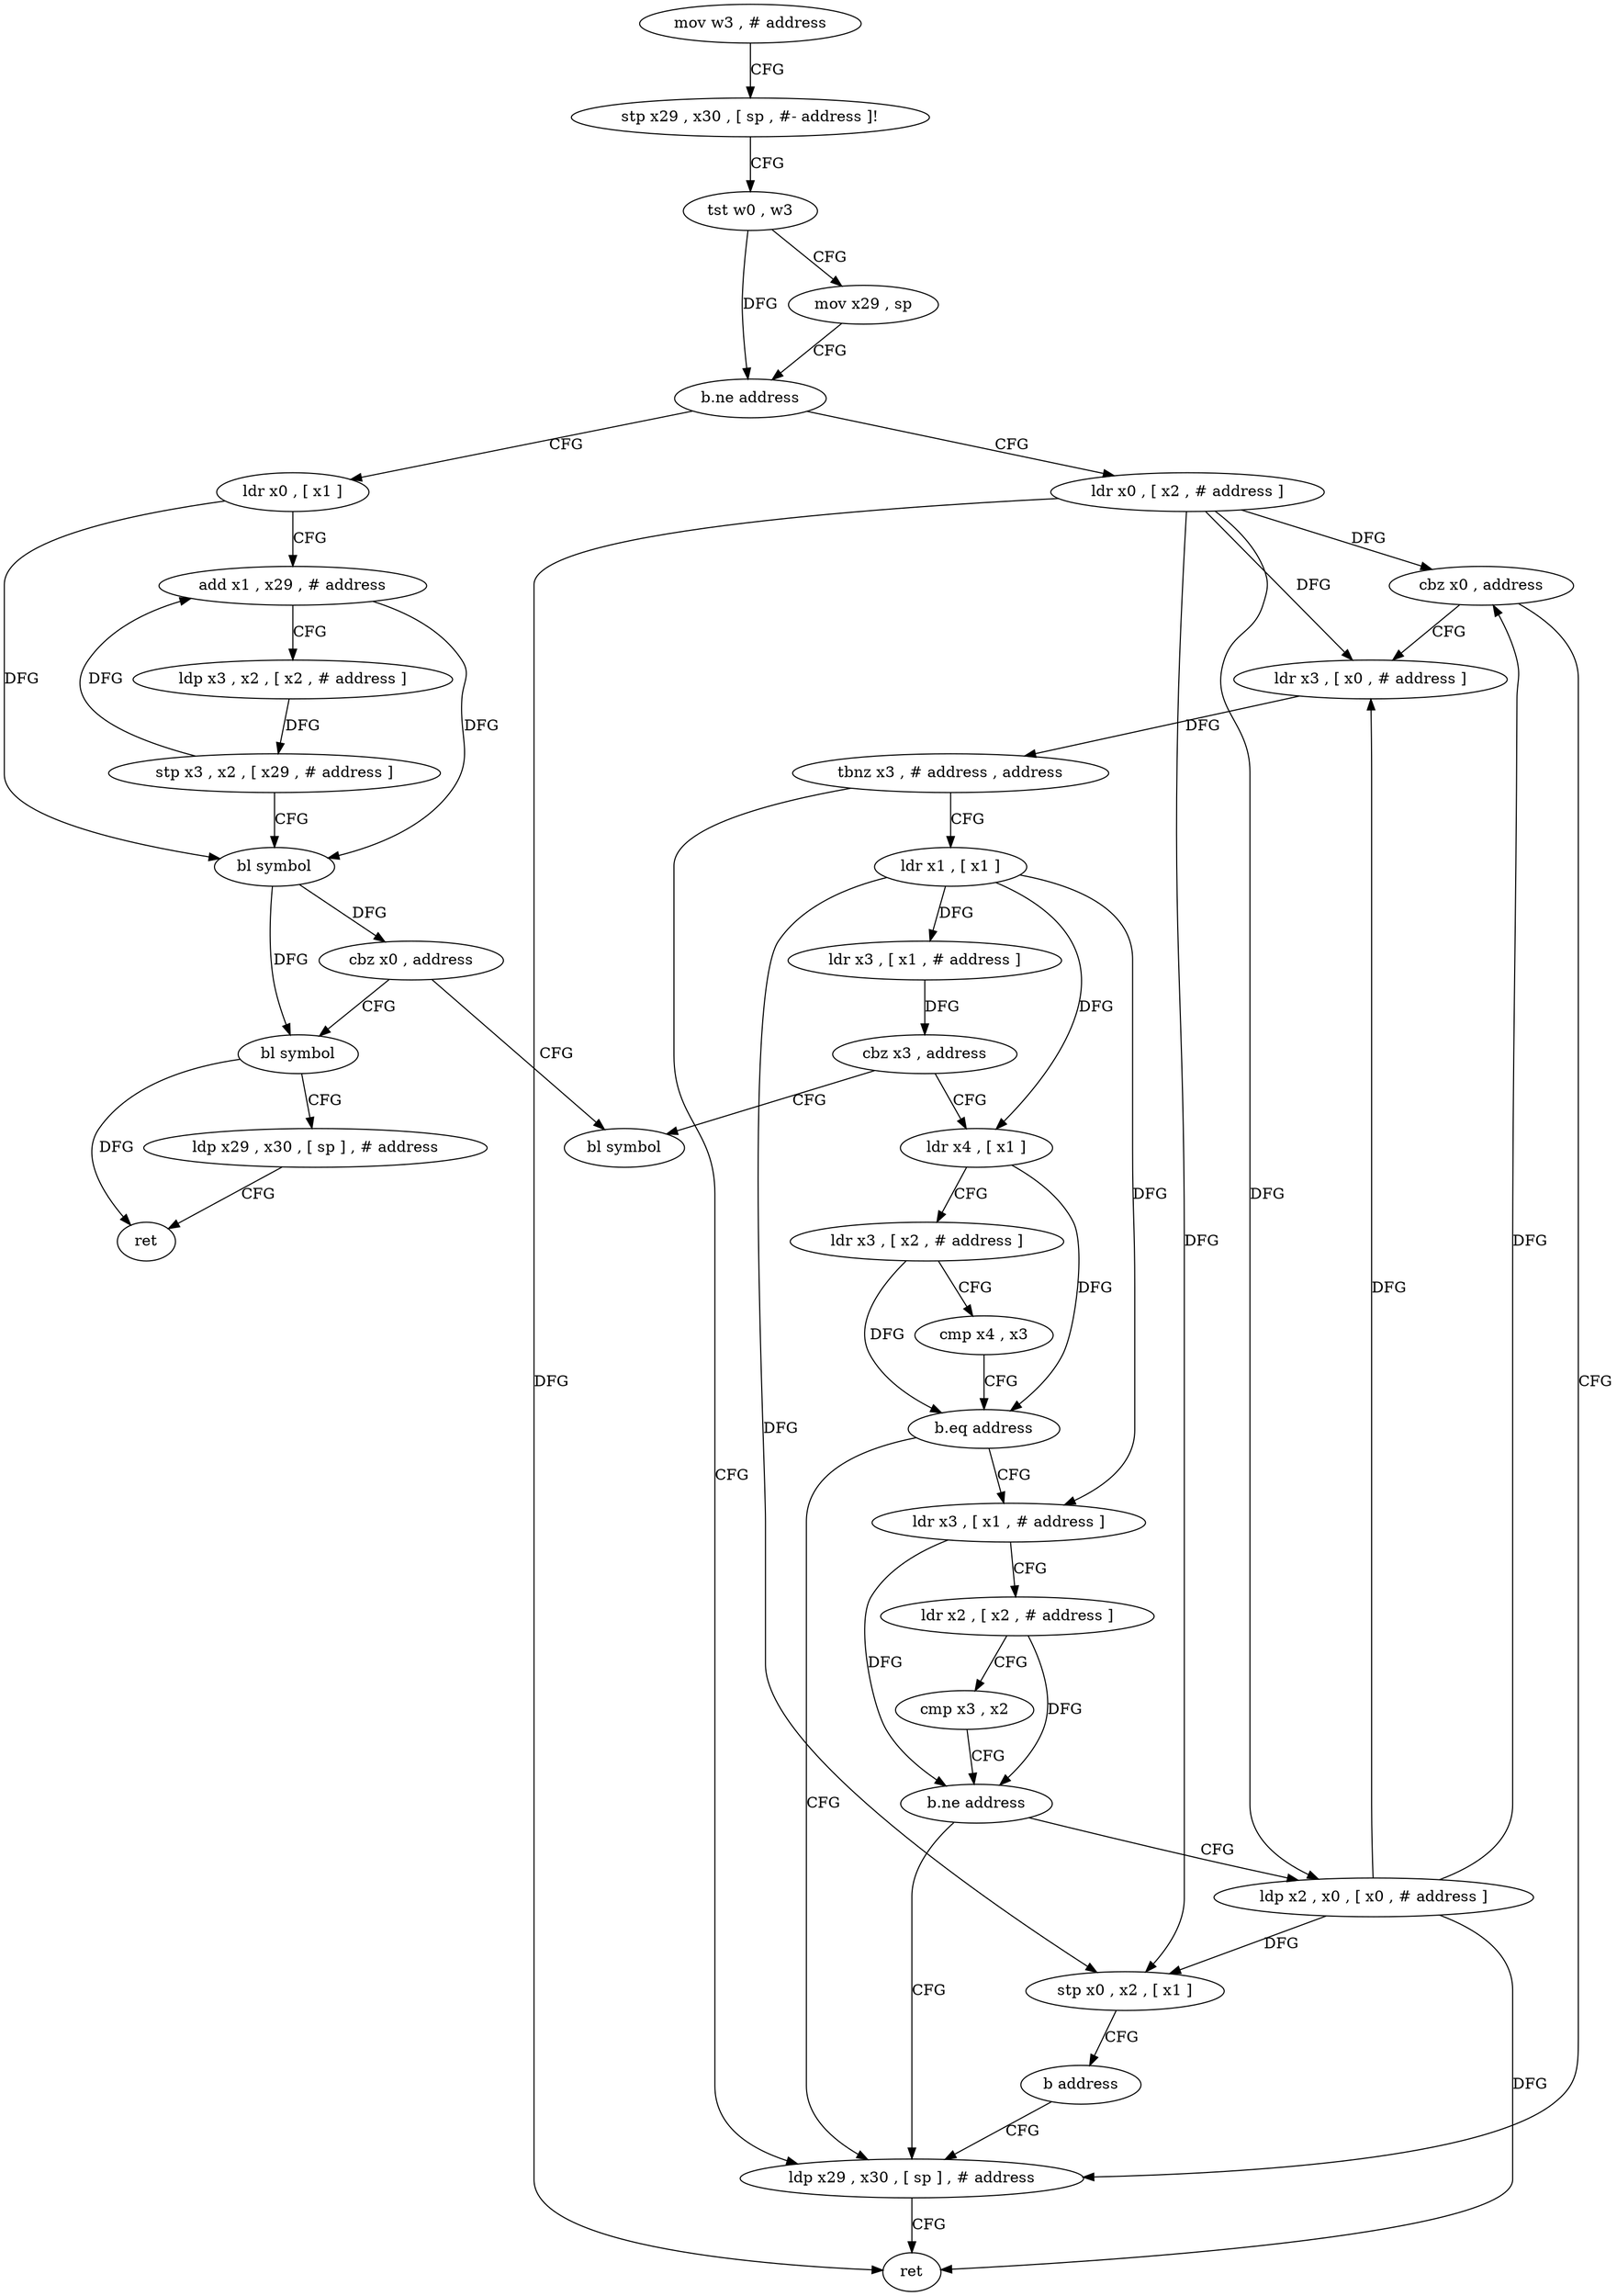 digraph "func" {
"4276304" [label = "mov w3 , # address" ]
"4276308" [label = "stp x29 , x30 , [ sp , #- address ]!" ]
"4276312" [label = "tst w0 , w3" ]
"4276316" [label = "mov x29 , sp" ]
"4276320" [label = "b.ne address" ]
"4276376" [label = "ldr x0 , [ x1 ]" ]
"4276324" [label = "ldr x0 , [ x2 , # address ]" ]
"4276380" [label = "add x1 , x29 , # address" ]
"4276384" [label = "ldp x3 , x2 , [ x2 , # address ]" ]
"4276388" [label = "stp x3 , x2 , [ x29 , # address ]" ]
"4276392" [label = "bl symbol" ]
"4276396" [label = "cbz x0 , address" ]
"4276444" [label = "bl symbol" ]
"4276400" [label = "bl symbol" ]
"4276328" [label = "cbz x0 , address" ]
"4276368" [label = "ldp x29 , x30 , [ sp ] , # address" ]
"4276332" [label = "ldr x3 , [ x0 , # address ]" ]
"4276404" [label = "ldp x29 , x30 , [ sp ] , # address" ]
"4276408" [label = "ret" ]
"4276372" [label = "ret" ]
"4276336" [label = "tbnz x3 , # address , address" ]
"4276340" [label = "ldr x1 , [ x1 ]" ]
"4276344" [label = "ldr x3 , [ x1 , # address ]" ]
"4276348" [label = "cbz x3 , address" ]
"4276352" [label = "ldr x4 , [ x1 ]" ]
"4276356" [label = "ldr x3 , [ x2 , # address ]" ]
"4276360" [label = "cmp x4 , x3" ]
"4276364" [label = "b.eq address" ]
"4276416" [label = "ldr x3 , [ x1 , # address ]" ]
"4276420" [label = "ldr x2 , [ x2 , # address ]" ]
"4276424" [label = "cmp x3 , x2" ]
"4276428" [label = "b.ne address" ]
"4276432" [label = "ldp x2 , x0 , [ x0 , # address ]" ]
"4276436" [label = "stp x0 , x2 , [ x1 ]" ]
"4276440" [label = "b address" ]
"4276304" -> "4276308" [ label = "CFG" ]
"4276308" -> "4276312" [ label = "CFG" ]
"4276312" -> "4276316" [ label = "CFG" ]
"4276312" -> "4276320" [ label = "DFG" ]
"4276316" -> "4276320" [ label = "CFG" ]
"4276320" -> "4276376" [ label = "CFG" ]
"4276320" -> "4276324" [ label = "CFG" ]
"4276376" -> "4276380" [ label = "CFG" ]
"4276376" -> "4276392" [ label = "DFG" ]
"4276324" -> "4276328" [ label = "DFG" ]
"4276324" -> "4276372" [ label = "DFG" ]
"4276324" -> "4276332" [ label = "DFG" ]
"4276324" -> "4276432" [ label = "DFG" ]
"4276324" -> "4276436" [ label = "DFG" ]
"4276380" -> "4276384" [ label = "CFG" ]
"4276380" -> "4276392" [ label = "DFG" ]
"4276384" -> "4276388" [ label = "DFG" ]
"4276388" -> "4276392" [ label = "CFG" ]
"4276388" -> "4276380" [ label = "DFG" ]
"4276392" -> "4276396" [ label = "DFG" ]
"4276392" -> "4276400" [ label = "DFG" ]
"4276396" -> "4276444" [ label = "CFG" ]
"4276396" -> "4276400" [ label = "CFG" ]
"4276400" -> "4276404" [ label = "CFG" ]
"4276400" -> "4276408" [ label = "DFG" ]
"4276328" -> "4276368" [ label = "CFG" ]
"4276328" -> "4276332" [ label = "CFG" ]
"4276368" -> "4276372" [ label = "CFG" ]
"4276332" -> "4276336" [ label = "DFG" ]
"4276404" -> "4276408" [ label = "CFG" ]
"4276336" -> "4276368" [ label = "CFG" ]
"4276336" -> "4276340" [ label = "CFG" ]
"4276340" -> "4276344" [ label = "DFG" ]
"4276340" -> "4276352" [ label = "DFG" ]
"4276340" -> "4276416" [ label = "DFG" ]
"4276340" -> "4276436" [ label = "DFG" ]
"4276344" -> "4276348" [ label = "DFG" ]
"4276348" -> "4276444" [ label = "CFG" ]
"4276348" -> "4276352" [ label = "CFG" ]
"4276352" -> "4276356" [ label = "CFG" ]
"4276352" -> "4276364" [ label = "DFG" ]
"4276356" -> "4276360" [ label = "CFG" ]
"4276356" -> "4276364" [ label = "DFG" ]
"4276360" -> "4276364" [ label = "CFG" ]
"4276364" -> "4276416" [ label = "CFG" ]
"4276364" -> "4276368" [ label = "CFG" ]
"4276416" -> "4276420" [ label = "CFG" ]
"4276416" -> "4276428" [ label = "DFG" ]
"4276420" -> "4276424" [ label = "CFG" ]
"4276420" -> "4276428" [ label = "DFG" ]
"4276424" -> "4276428" [ label = "CFG" ]
"4276428" -> "4276368" [ label = "CFG" ]
"4276428" -> "4276432" [ label = "CFG" ]
"4276432" -> "4276436" [ label = "DFG" ]
"4276432" -> "4276328" [ label = "DFG" ]
"4276432" -> "4276332" [ label = "DFG" ]
"4276432" -> "4276372" [ label = "DFG" ]
"4276436" -> "4276440" [ label = "CFG" ]
"4276440" -> "4276368" [ label = "CFG" ]
}
